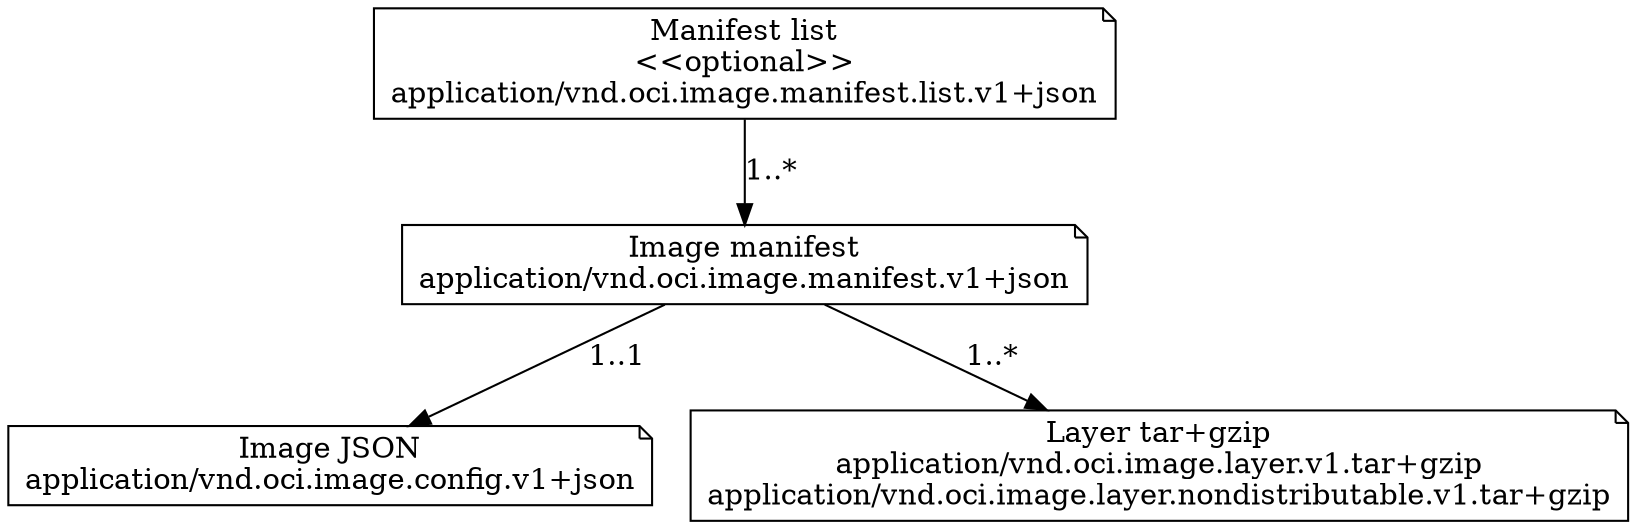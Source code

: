 digraph G {
  {
    manifestList [shape=note, label="Manifest list\n<<optional>>\napplication/vnd.oci.image.manifest.list.v1+json"]
    manifest [shape=note, label="Image manifest\napplication/vnd.oci.image.manifest.v1+json"]
    config [shape=note, label="Image JSON\napplication/vnd.oci.image.config.v1+json"]
    layer [shape=note, label="Layer tar+gzip\napplication/vnd.oci.image.layer.v1.tar+gzip\napplication/vnd.oci.image.layer.nondistributable.v1.tar+gzip"]
  }

  manifestList -> manifest [label="1..*"]
  manifest -> config [label="1..1"]
  manifest -> layer [label="1..*"]
}
